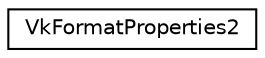 digraph "Graphical Class Hierarchy"
{
 // LATEX_PDF_SIZE
  edge [fontname="Helvetica",fontsize="10",labelfontname="Helvetica",labelfontsize="10"];
  node [fontname="Helvetica",fontsize="10",shape=record];
  rankdir="LR";
  Node0 [label="VkFormatProperties2",height=0.2,width=0.4,color="black", fillcolor="white", style="filled",URL="$structVkFormatProperties2.html",tooltip=" "];
}
